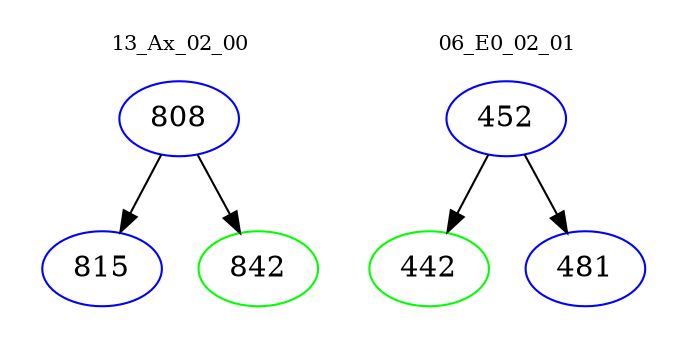 digraph{
subgraph cluster_0 {
color = white
label = "13_Ax_02_00";
fontsize=10;
T0_808 [label="808", color="blue"]
T0_808 -> T0_815 [color="black"]
T0_815 [label="815", color="blue"]
T0_808 -> T0_842 [color="black"]
T0_842 [label="842", color="green"]
}
subgraph cluster_1 {
color = white
label = "06_E0_02_01";
fontsize=10;
T1_452 [label="452", color="blue"]
T1_452 -> T1_442 [color="black"]
T1_442 [label="442", color="green"]
T1_452 -> T1_481 [color="black"]
T1_481 [label="481", color="blue"]
}
}
